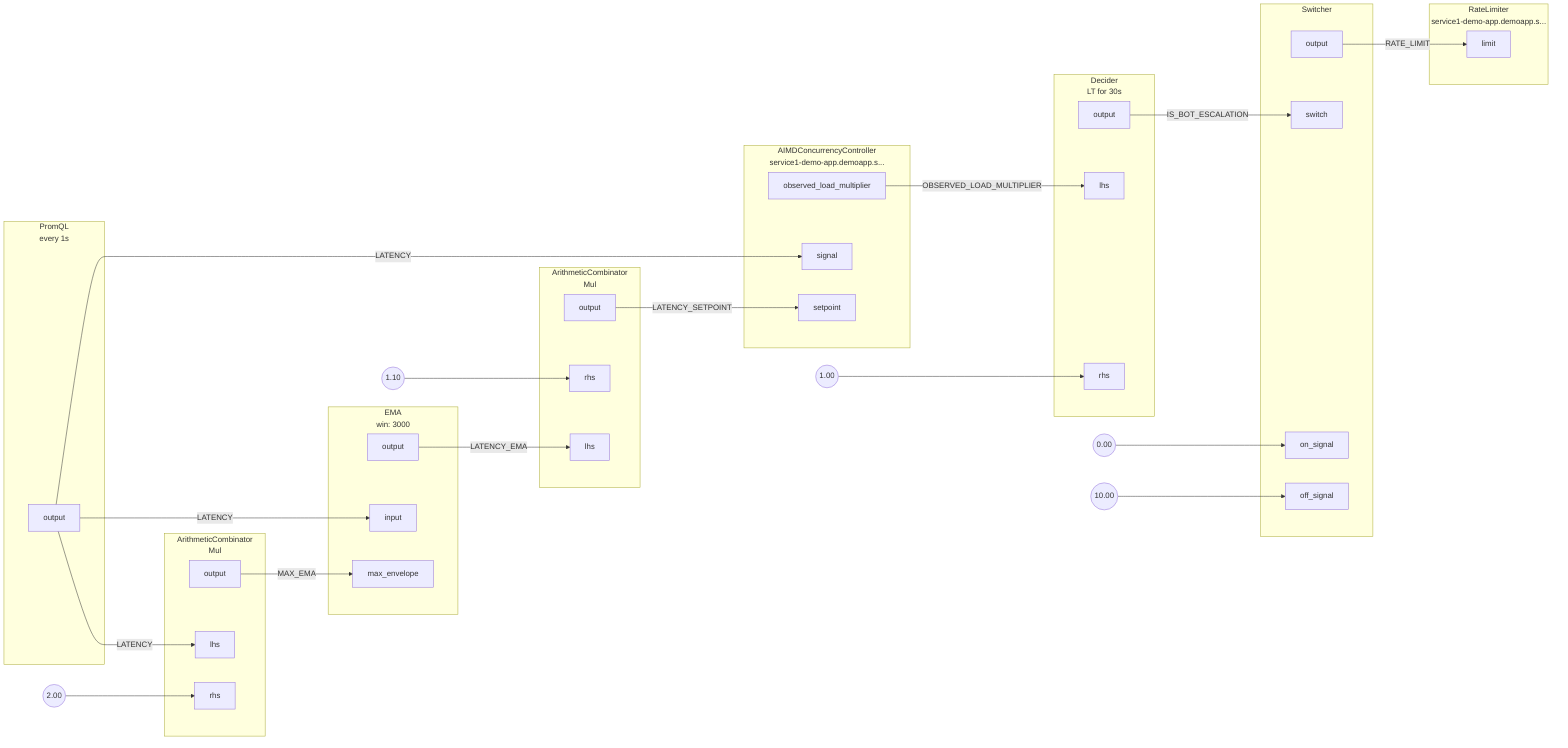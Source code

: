 flowchart LR
subgraph root.0[<center>PromQL<br/>every 1s</center>]
subgraph root.0_outports[ ]
style root.0_outports fill:none,stroke:none
root.0output[output]
end
end
subgraph root.1[<center>ArithmeticCombinator<br/>Mul</center>]
subgraph root.1_inports[ ]
style root.1_inports fill:none,stroke:none
root.1lhs[lhs]
root.1rhs[rhs]
end
subgraph root.1_outports[ ]
style root.1_outports fill:none,stroke:none
root.1output[output]
end
end
subgraph root.2[<center>ArithmeticCombinator<br/>Mul</center>]
subgraph root.2_inports[ ]
style root.2_inports fill:none,stroke:none
root.2lhs[lhs]
root.2rhs[rhs]
end
subgraph root.2_outports[ ]
style root.2_outports fill:none,stroke:none
root.2output[output]
end
end
subgraph root.3[<center>EMA<br/>win: 3000</center>]
subgraph root.3_inports[ ]
style root.3_inports fill:none,stroke:none
root.3input[input]
root.3max_envelope[max_envelope]
end
subgraph root.3_outports[ ]
style root.3_outports fill:none,stroke:none
root.3output[output]
end
end
subgraph root.4[<center>AIMDConcurrencyController<br/>service1-demo-app.demoapp.s...</center>]
subgraph root.4_inports[ ]
style root.4_inports fill:none,stroke:none
root.4setpoint[setpoint]
root.4signal[signal]
end
subgraph root.4_outports[ ]
style root.4_outports fill:none,stroke:none
root.4observed_load_multiplier[observed_load_multiplier]
end
end
subgraph root.5[<center>Decider<br/>LT for 30s</center>]
subgraph root.5_inports[ ]
style root.5_inports fill:none,stroke:none
root.5lhs[lhs]
root.5rhs[rhs]
end
subgraph root.5_outports[ ]
style root.5_outports fill:none,stroke:none
root.5output[output]
end
end
subgraph root.6[Switcher]
subgraph root.6_inports[ ]
style root.6_inports fill:none,stroke:none
root.6off_signal[off_signal]
root.6on_signal[on_signal]
root.6switch[switch]
end
subgraph root.6_outports[ ]
style root.6_outports fill:none,stroke:none
root.6output[output]
end
end
subgraph root.7[<center>RateLimiter<br/>service1-demo-app.demoapp.s...</center>]
subgraph root.7_inports[ ]
style root.7_inports fill:none,stroke:none
root.7limit[limit]
end
end
root.1_rhs_FakeConstantout((2.00))
root.2_rhs_FakeConstantout((1.10))
root.5_rhs_FakeConstantout((1.00))
root.6_on_signal_FakeConstantout((0.00))
root.6_off_signal_FakeConstantout((10.00))
root.5output --> |IS_BOT_ESCALATION| root.6switch
root.0output --> |LATENCY| root.1lhs
root.0output --> |LATENCY| root.3input
root.0output --> |LATENCY| root.4signal
root.3output --> |LATENCY_EMA| root.2lhs
root.2output --> |LATENCY_SETPOINT| root.4setpoint
root.1output --> |MAX_EMA| root.3max_envelope
root.4observed_load_multiplier --> |OBSERVED_LOAD_MULTIPLIER| root.5lhs
root.6output --> |RATE_LIMIT| root.7limit
root.1_rhs_FakeConstantout --> root.1rhs
root.2_rhs_FakeConstantout --> root.2rhs
root.5_rhs_FakeConstantout --> root.5rhs
root.6_on_signal_FakeConstantout --> root.6on_signal
root.6_off_signal_FakeConstantout --> root.6off_signal